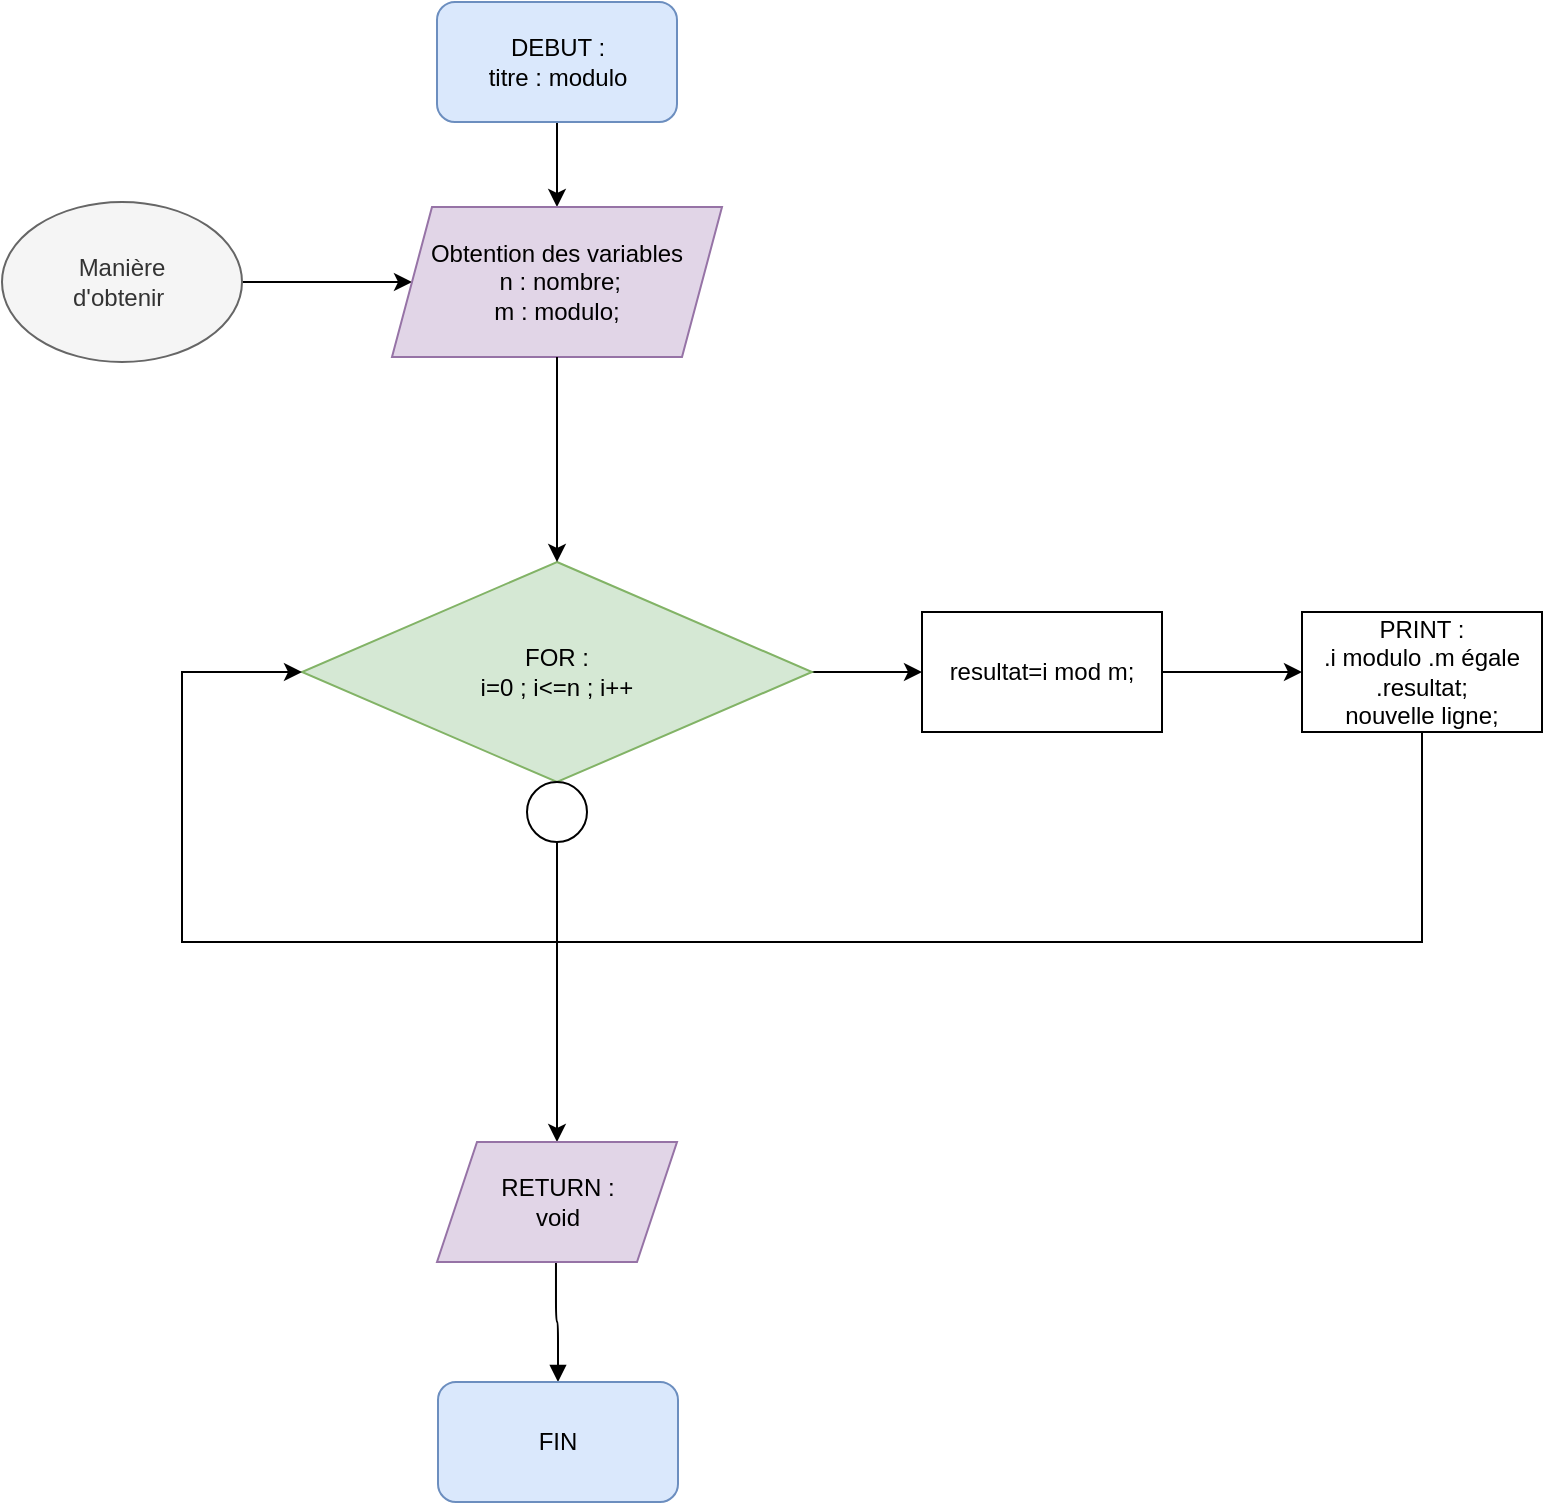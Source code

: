 <mxfile version="13.9.9" type="device"><diagram id="FdwSFXiChmGonRtNuwQc" name="Page-1"><mxGraphModel dx="1051" dy="1786" grid="1" gridSize="10" guides="1" tooltips="1" connect="1" arrows="1" fold="1" page="1" pageScale="1" pageWidth="850" pageHeight="1100" math="0" shadow="0"><root><mxCell id="0"/><mxCell id="1" parent="0"/><mxCell id="ZufXRq6Ez3puxn-rn2Cq-77" style="edgeStyle=orthogonalEdgeStyle;rounded=0;orthogonalLoop=1;jettySize=auto;html=1;entryX=0.5;entryY=0;entryDx=0;entryDy=0;" parent="1" source="ZufXRq6Ez3puxn-rn2Cq-78" target="ZufXRq6Ez3puxn-rn2Cq-82" edge="1"><mxGeometry relative="1" as="geometry"><mxPoint x="330" y="-720" as="targetPoint"/></mxGeometry></mxCell><mxCell id="ZufXRq6Ez3puxn-rn2Cq-78" value="DEBUT :&lt;br&gt;titre : modulo" style="rounded=1;whiteSpace=wrap;html=1;fillColor=#dae8fc;strokeColor=#6c8ebf;" parent="1" vertex="1"><mxGeometry x="267.5" y="-830" width="120" height="60" as="geometry"/></mxCell><mxCell id="ZufXRq6Ez3puxn-rn2Cq-79" style="edgeStyle=orthogonalEdgeStyle;rounded=0;orthogonalLoop=1;jettySize=auto;html=1;exitX=1;exitY=0.5;exitDx=0;exitDy=0;entryX=0;entryY=0.5;entryDx=0;entryDy=0;" parent="1" source="ZufXRq6Ez3puxn-rn2Cq-80" target="ZufXRq6Ez3puxn-rn2Cq-82" edge="1"><mxGeometry relative="1" as="geometry"><mxPoint x="270" y="-690" as="targetPoint"/></mxGeometry></mxCell><mxCell id="ZufXRq6Ez3puxn-rn2Cq-80" value="Manière &lt;br&gt;d'obtenir&amp;nbsp;" style="ellipse;whiteSpace=wrap;html=1;fillColor=#f5f5f5;strokeColor=#666666;fontColor=#333333;" parent="1" vertex="1"><mxGeometry x="50" y="-730" width="120" height="80" as="geometry"/></mxCell><mxCell id="ZufXRq6Ez3puxn-rn2Cq-82" value="&lt;span style=&quot;color: rgb(0 , 0 , 0) ; font-family: &amp;#34;helvetica&amp;#34; ; font-size: 12px ; font-style: normal ; font-weight: 400 ; letter-spacing: normal ; text-align: center ; text-indent: 0px ; text-transform: none ; word-spacing: 0px ; display: inline ; float: none&quot;&gt;Obtention des variables&lt;br&gt;&amp;nbsp;n : nombre;&lt;br&gt;m : modulo;&lt;br&gt;&lt;/span&gt;" style="shape=parallelogram;perimeter=parallelogramPerimeter;whiteSpace=wrap;html=1;fixedSize=1;fillColor=#e1d5e7;strokeColor=#9673a6;" parent="1" vertex="1"><mxGeometry x="245" y="-727.5" width="165" height="75" as="geometry"/></mxCell><mxCell id="5wohbguKIHez3cwsLpQy-5" style="edgeStyle=orthogonalEdgeStyle;rounded=0;orthogonalLoop=1;jettySize=auto;html=1;entryX=0;entryY=0.5;entryDx=0;entryDy=0;" edge="1" parent="1" source="ZufXRq6Ez3puxn-rn2Cq-85" target="5wohbguKIHez3cwsLpQy-4"><mxGeometry relative="1" as="geometry"/></mxCell><mxCell id="ZufXRq6Ez3puxn-rn2Cq-85" value="FOR :&lt;br&gt;i=0 ; i&amp;lt;=n ; i++" style="rhombus;whiteSpace=wrap;html=1;fillColor=#d5e8d4;strokeColor=#82b366;" parent="1" vertex="1"><mxGeometry x="200" y="-550" width="255" height="110" as="geometry"/></mxCell><mxCell id="5wohbguKIHez3cwsLpQy-9" style="edgeStyle=orthogonalEdgeStyle;rounded=0;orthogonalLoop=1;jettySize=auto;html=1;entryX=0.5;entryY=0;entryDx=0;entryDy=0;" edge="1" parent="1" source="ZufXRq6Ez3puxn-rn2Cq-109" target="ZufXRq6Ez3puxn-rn2Cq-139"><mxGeometry relative="1" as="geometry"/></mxCell><mxCell id="ZufXRq6Ez3puxn-rn2Cq-109" value="" style="ellipse;whiteSpace=wrap;html=1;aspect=fixed;rounded=0;" parent="1" vertex="1"><mxGeometry x="312.5" y="-440" width="30" height="30" as="geometry"/></mxCell><mxCell id="ZufXRq6Ez3puxn-rn2Cq-119" style="edgeStyle=elbowEdgeStyle;rounded=1;orthogonalLoop=1;jettySize=auto;elbow=vertical;html=1;exitX=0.5;exitY=1;exitDx=0;exitDy=0;endArrow=block;endFill=1;strokeColor=#000000;" parent="1" target="ZufXRq6Ez3puxn-rn2Cq-118" edge="1"><mxGeometry relative="1" as="geometry"><mxPoint x="326.99" y="-200" as="sourcePoint"/></mxGeometry></mxCell><mxCell id="ZufXRq6Ez3puxn-rn2Cq-118" value="FIN" style="rounded=1;whiteSpace=wrap;html=1;fillColor=#dae8fc;strokeColor=#6c8ebf;" parent="1" vertex="1"><mxGeometry x="268" y="-140" width="120" height="60" as="geometry"/></mxCell><mxCell id="ZufXRq6Ez3puxn-rn2Cq-139" value="RETURN :&lt;br&gt;void" style="shape=parallelogram;perimeter=parallelogramPerimeter;whiteSpace=wrap;html=1;fixedSize=1;rounded=0;fillColor=#e1d5e7;strokeColor=#9673a6;" parent="1" vertex="1"><mxGeometry x="267.5" y="-260" width="120" height="60" as="geometry"/></mxCell><mxCell id="5wohbguKIHez3cwsLpQy-2" style="edgeStyle=orthogonalEdgeStyle;rounded=0;orthogonalLoop=1;jettySize=auto;html=1;entryX=0.5;entryY=0;entryDx=0;entryDy=0;" edge="1" parent="1" source="ZufXRq6Ez3puxn-rn2Cq-82" target="ZufXRq6Ez3puxn-rn2Cq-85"><mxGeometry relative="1" as="geometry"><mxPoint x="327.5" y="-772.5" as="sourcePoint"/><mxPoint x="328" y="-712.5" as="targetPoint"/></mxGeometry></mxCell><mxCell id="5wohbguKIHez3cwsLpQy-6" style="edgeStyle=orthogonalEdgeStyle;rounded=0;orthogonalLoop=1;jettySize=auto;html=1;" edge="1" parent="1" source="5wohbguKIHez3cwsLpQy-4" target="5wohbguKIHez3cwsLpQy-7"><mxGeometry relative="1" as="geometry"><mxPoint x="760" y="-495" as="targetPoint"/></mxGeometry></mxCell><mxCell id="5wohbguKIHez3cwsLpQy-4" value="resultat=i mod m;" style="rounded=0;whiteSpace=wrap;html=1;" vertex="1" parent="1"><mxGeometry x="510" y="-525" width="120" height="60" as="geometry"/></mxCell><mxCell id="5wohbguKIHez3cwsLpQy-8" style="edgeStyle=orthogonalEdgeStyle;rounded=0;orthogonalLoop=1;jettySize=auto;html=1;entryX=0;entryY=0.5;entryDx=0;entryDy=0;" edge="1" parent="1" source="5wohbguKIHez3cwsLpQy-7" target="ZufXRq6Ez3puxn-rn2Cq-85"><mxGeometry relative="1" as="geometry"><Array as="points"><mxPoint x="760" y="-360"/><mxPoint x="140" y="-360"/><mxPoint x="140" y="-495"/></Array></mxGeometry></mxCell><mxCell id="5wohbguKIHez3cwsLpQy-7" value="PRINT :&lt;br&gt;.i modulo .m égale .resultat;&lt;br&gt;nouvelle ligne;" style="rounded=0;whiteSpace=wrap;html=1;" vertex="1" parent="1"><mxGeometry x="700" y="-525" width="120" height="60" as="geometry"/></mxCell></root></mxGraphModel></diagram></mxfile>